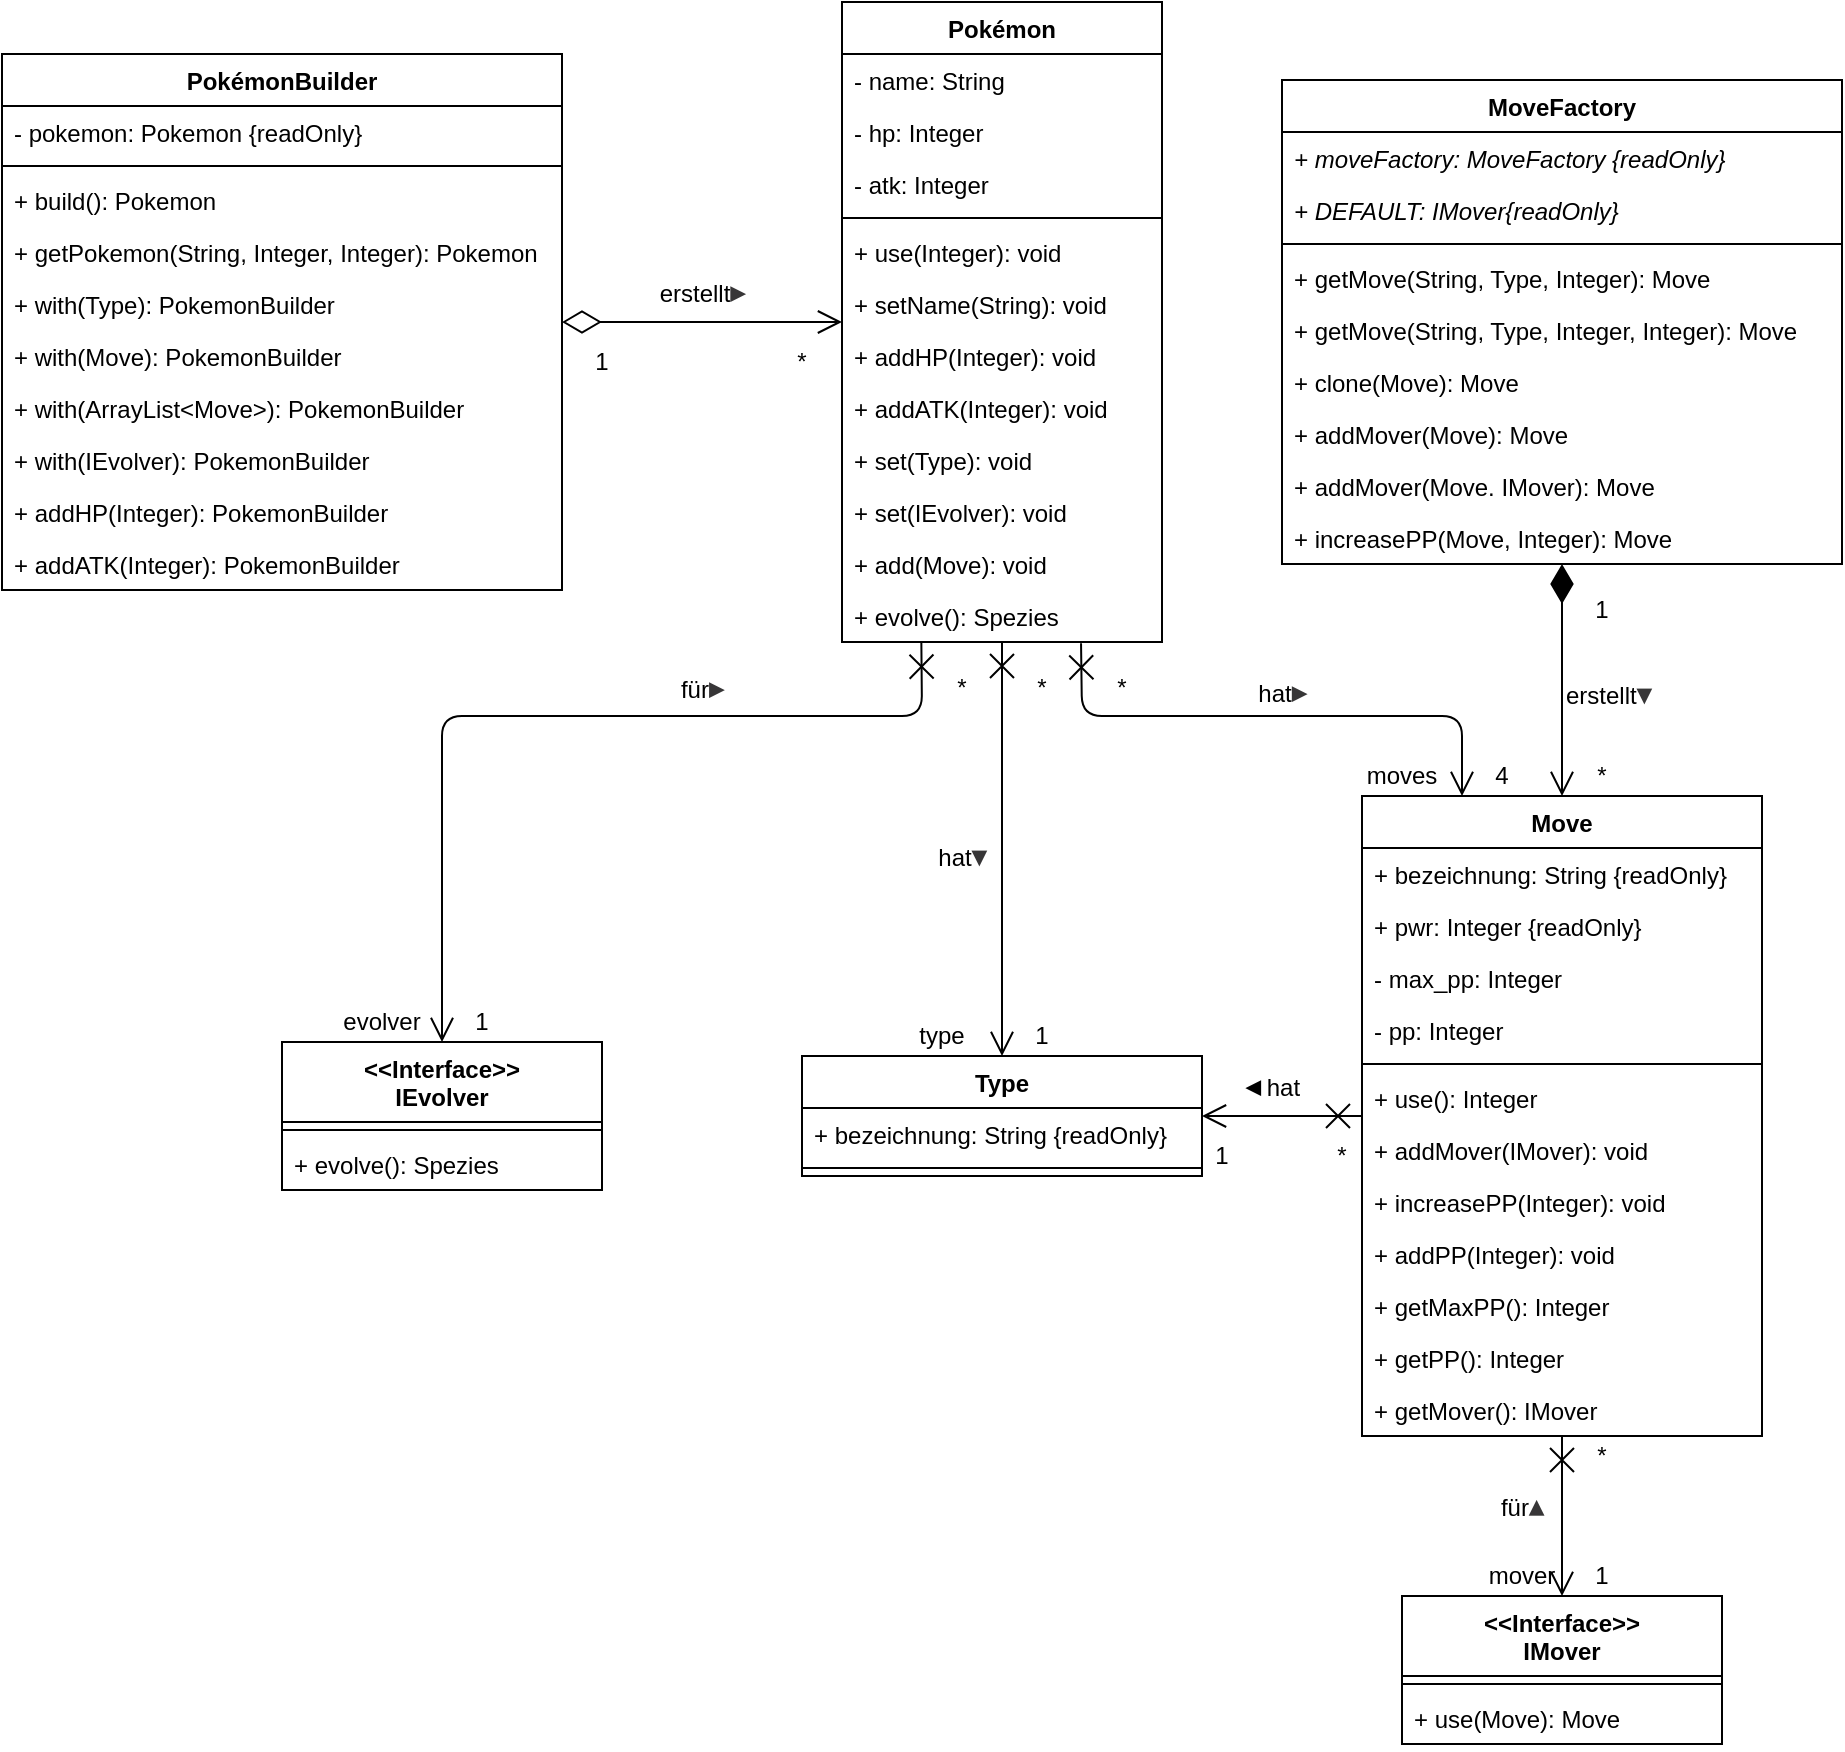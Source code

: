 <mxfile version="15.1.3" type="device"><diagram id="-PFFVhAdtls2zsqNMGHh" name="Seite-1"><mxGraphModel dx="1086" dy="806" grid="1" gridSize="10" guides="1" tooltips="1" connect="1" arrows="1" fold="1" page="1" pageScale="1" pageWidth="827" pageHeight="1169" math="0" shadow="0"><root><mxCell id="0"/><mxCell id="1" parent="0"/><mxCell id="fDHwg2atX84vYEA_0N4M-1" value="Pokémon" style="swimlane;fontStyle=1;align=center;verticalAlign=top;childLayout=stackLayout;horizontal=1;startSize=26;horizontalStack=0;resizeParent=1;resizeParentMax=0;resizeLast=0;collapsible=1;marginBottom=0;" parent="1" vertex="1"><mxGeometry x="460" y="40" width="160" height="320" as="geometry"/></mxCell><mxCell id="fDHwg2atX84vYEA_0N4M-2" value="- name: String" style="text;strokeColor=none;fillColor=none;align=left;verticalAlign=top;spacingLeft=4;spacingRight=4;overflow=hidden;rotatable=0;points=[[0,0.5],[1,0.5]];portConstraint=eastwest;" parent="fDHwg2atX84vYEA_0N4M-1" vertex="1"><mxGeometry y="26" width="160" height="26" as="geometry"/></mxCell><mxCell id="fDHwg2atX84vYEA_0N4M-5" value="- hp: Integer" style="text;strokeColor=none;fillColor=none;align=left;verticalAlign=top;spacingLeft=4;spacingRight=4;overflow=hidden;rotatable=0;points=[[0,0.5],[1,0.5]];portConstraint=eastwest;" parent="fDHwg2atX84vYEA_0N4M-1" vertex="1"><mxGeometry y="52" width="160" height="26" as="geometry"/></mxCell><mxCell id="fDHwg2atX84vYEA_0N4M-6" value="- atk: Integer" style="text;strokeColor=none;fillColor=none;align=left;verticalAlign=top;spacingLeft=4;spacingRight=4;overflow=hidden;rotatable=0;points=[[0,0.5],[1,0.5]];portConstraint=eastwest;" parent="fDHwg2atX84vYEA_0N4M-1" vertex="1"><mxGeometry y="78" width="160" height="26" as="geometry"/></mxCell><mxCell id="fDHwg2atX84vYEA_0N4M-3" value="" style="line;strokeWidth=1;fillColor=none;align=left;verticalAlign=middle;spacingTop=-1;spacingLeft=3;spacingRight=3;rotatable=0;labelPosition=right;points=[];portConstraint=eastwest;" parent="fDHwg2atX84vYEA_0N4M-1" vertex="1"><mxGeometry y="104" width="160" height="8" as="geometry"/></mxCell><mxCell id="yETV99tbGU5Zvz6asM-F-13" value="+ use(Integer): void" style="text;strokeColor=none;fillColor=none;align=left;verticalAlign=top;spacingLeft=4;spacingRight=4;overflow=hidden;rotatable=0;points=[[0,0.5],[1,0.5]];portConstraint=eastwest;" parent="fDHwg2atX84vYEA_0N4M-1" vertex="1"><mxGeometry y="112" width="160" height="26" as="geometry"/></mxCell><mxCell id="fDHwg2atX84vYEA_0N4M-4" value="+ setName(String): void" style="text;strokeColor=none;fillColor=none;align=left;verticalAlign=top;spacingLeft=4;spacingRight=4;overflow=hidden;rotatable=0;points=[[0,0.5],[1,0.5]];portConstraint=eastwest;" parent="fDHwg2atX84vYEA_0N4M-1" vertex="1"><mxGeometry y="138" width="160" height="26" as="geometry"/></mxCell><mxCell id="fDHwg2atX84vYEA_0N4M-7" value="+ addHP(Integer): void" style="text;strokeColor=none;fillColor=none;align=left;verticalAlign=top;spacingLeft=4;spacingRight=4;overflow=hidden;rotatable=0;points=[[0,0.5],[1,0.5]];portConstraint=eastwest;" parent="fDHwg2atX84vYEA_0N4M-1" vertex="1"><mxGeometry y="164" width="160" height="26" as="geometry"/></mxCell><mxCell id="fDHwg2atX84vYEA_0N4M-8" value="+ addATK(Integer): void" style="text;strokeColor=none;fillColor=none;align=left;verticalAlign=top;spacingLeft=4;spacingRight=4;overflow=hidden;rotatable=0;points=[[0,0.5],[1,0.5]];portConstraint=eastwest;" parent="fDHwg2atX84vYEA_0N4M-1" vertex="1"><mxGeometry y="190" width="160" height="26" as="geometry"/></mxCell><mxCell id="yETV99tbGU5Zvz6asM-F-10" value="+ set(Type): void" style="text;strokeColor=none;fillColor=none;align=left;verticalAlign=top;spacingLeft=4;spacingRight=4;overflow=hidden;rotatable=0;points=[[0,0.5],[1,0.5]];portConstraint=eastwest;" parent="fDHwg2atX84vYEA_0N4M-1" vertex="1"><mxGeometry y="216" width="160" height="26" as="geometry"/></mxCell><mxCell id="yETV99tbGU5Zvz6asM-F-11" value="+ set(IEvolver): void" style="text;strokeColor=none;fillColor=none;align=left;verticalAlign=top;spacingLeft=4;spacingRight=4;overflow=hidden;rotatable=0;points=[[0,0.5],[1,0.5]];portConstraint=eastwest;" parent="fDHwg2atX84vYEA_0N4M-1" vertex="1"><mxGeometry y="242" width="160" height="26" as="geometry"/></mxCell><mxCell id="yETV99tbGU5Zvz6asM-F-12" value="+ add(Move): void" style="text;strokeColor=none;fillColor=none;align=left;verticalAlign=top;spacingLeft=4;spacingRight=4;overflow=hidden;rotatable=0;points=[[0,0.5],[1,0.5]];portConstraint=eastwest;" parent="fDHwg2atX84vYEA_0N4M-1" vertex="1"><mxGeometry y="268" width="160" height="26" as="geometry"/></mxCell><mxCell id="fDHwg2atX84vYEA_0N4M-52" value="+ evolve(): Spezies" style="text;strokeColor=none;fillColor=none;align=left;verticalAlign=top;spacingLeft=4;spacingRight=4;overflow=hidden;rotatable=0;points=[[0,0.5],[1,0.5]];portConstraint=eastwest;" parent="fDHwg2atX84vYEA_0N4M-1" vertex="1"><mxGeometry y="294" width="160" height="26" as="geometry"/></mxCell><mxCell id="fDHwg2atX84vYEA_0N4M-9" value="PokémonBuilder" style="swimlane;fontStyle=1;align=center;verticalAlign=top;childLayout=stackLayout;horizontal=1;startSize=26;horizontalStack=0;resizeParent=1;resizeParentMax=0;resizeLast=0;collapsible=1;marginBottom=0;" parent="1" vertex="1"><mxGeometry x="40" y="66" width="280" height="268" as="geometry"/></mxCell><mxCell id="fDHwg2atX84vYEA_0N4M-16" value="- pokemon: Pokemon {readOnly}" style="text;strokeColor=none;fillColor=none;align=left;verticalAlign=top;spacingLeft=4;spacingRight=4;overflow=hidden;rotatable=0;points=[[0,0.5],[1,0.5]];portConstraint=eastwest;" parent="fDHwg2atX84vYEA_0N4M-9" vertex="1"><mxGeometry y="26" width="280" height="26" as="geometry"/></mxCell><mxCell id="fDHwg2atX84vYEA_0N4M-11" value="" style="line;strokeWidth=1;fillColor=none;align=left;verticalAlign=middle;spacingTop=-1;spacingLeft=3;spacingRight=3;rotatable=0;labelPosition=right;points=[];portConstraint=eastwest;" parent="fDHwg2atX84vYEA_0N4M-9" vertex="1"><mxGeometry y="52" width="280" height="8" as="geometry"/></mxCell><mxCell id="fDHwg2atX84vYEA_0N4M-67" value="+ build(): Pokemon" style="text;strokeColor=none;fillColor=none;align=left;verticalAlign=top;spacingLeft=4;spacingRight=4;overflow=hidden;rotatable=0;points=[[0,0.5],[1,0.5]];portConstraint=eastwest;" parent="fDHwg2atX84vYEA_0N4M-9" vertex="1"><mxGeometry y="60" width="280" height="26" as="geometry"/></mxCell><mxCell id="yETV99tbGU5Zvz6asM-F-1" value="+ getPokemon(String, Integer, Integer): Pokemon" style="text;strokeColor=none;fillColor=none;align=left;verticalAlign=top;spacingLeft=4;spacingRight=4;overflow=hidden;rotatable=0;points=[[0,0.5],[1,0.5]];portConstraint=eastwest;" parent="fDHwg2atX84vYEA_0N4M-9" vertex="1"><mxGeometry y="86" width="280" height="26" as="geometry"/></mxCell><mxCell id="fDHwg2atX84vYEA_0N4M-17" value="+ with(Type): PokemonBuilder" style="text;strokeColor=none;fillColor=none;align=left;verticalAlign=top;spacingLeft=4;spacingRight=4;overflow=hidden;rotatable=0;points=[[0,0.5],[1,0.5]];portConstraint=eastwest;" parent="fDHwg2atX84vYEA_0N4M-9" vertex="1"><mxGeometry y="112" width="280" height="26" as="geometry"/></mxCell><mxCell id="fDHwg2atX84vYEA_0N4M-68" value="+ with(Move): PokemonBuilder" style="text;strokeColor=none;fillColor=none;align=left;verticalAlign=top;spacingLeft=4;spacingRight=4;overflow=hidden;rotatable=0;points=[[0,0.5],[1,0.5]];portConstraint=eastwest;" parent="fDHwg2atX84vYEA_0N4M-9" vertex="1"><mxGeometry y="138" width="280" height="26" as="geometry"/></mxCell><mxCell id="yETV99tbGU5Zvz6asM-F-2" value="+ with(ArrayList&lt;Move&gt;): PokemonBuilder" style="text;strokeColor=none;fillColor=none;align=left;verticalAlign=top;spacingLeft=4;spacingRight=4;overflow=hidden;rotatable=0;points=[[0,0.5],[1,0.5]];portConstraint=eastwest;" parent="fDHwg2atX84vYEA_0N4M-9" vertex="1"><mxGeometry y="164" width="280" height="26" as="geometry"/></mxCell><mxCell id="yETV99tbGU5Zvz6asM-F-3" value="+ with(IEvolver): PokemonBuilder" style="text;strokeColor=none;fillColor=none;align=left;verticalAlign=top;spacingLeft=4;spacingRight=4;overflow=hidden;rotatable=0;points=[[0,0.5],[1,0.5]];portConstraint=eastwest;" parent="fDHwg2atX84vYEA_0N4M-9" vertex="1"><mxGeometry y="190" width="280" height="26" as="geometry"/></mxCell><mxCell id="yETV99tbGU5Zvz6asM-F-5" value="+ addHP(Integer): PokemonBuilder" style="text;strokeColor=none;fillColor=none;align=left;verticalAlign=top;spacingLeft=4;spacingRight=4;overflow=hidden;rotatable=0;points=[[0,0.5],[1,0.5]];portConstraint=eastwest;" parent="fDHwg2atX84vYEA_0N4M-9" vertex="1"><mxGeometry y="216" width="280" height="26" as="geometry"/></mxCell><mxCell id="yETV99tbGU5Zvz6asM-F-6" value="+ addATK(Integer): PokemonBuilder" style="text;strokeColor=none;fillColor=none;align=left;verticalAlign=top;spacingLeft=4;spacingRight=4;overflow=hidden;rotatable=0;points=[[0,0.5],[1,0.5]];portConstraint=eastwest;" parent="fDHwg2atX84vYEA_0N4M-9" vertex="1"><mxGeometry y="242" width="280" height="26" as="geometry"/></mxCell><mxCell id="fDHwg2atX84vYEA_0N4M-18" value="Move" style="swimlane;fontStyle=1;align=center;verticalAlign=top;childLayout=stackLayout;horizontal=1;startSize=26;horizontalStack=0;resizeParent=1;resizeParentMax=0;resizeLast=0;collapsible=1;marginBottom=0;" parent="1" vertex="1"><mxGeometry x="720" y="437" width="200" height="320" as="geometry"/></mxCell><mxCell id="fDHwg2atX84vYEA_0N4M-19" value="+ bezeichnung: String {readOnly}" style="text;strokeColor=none;fillColor=none;align=left;verticalAlign=top;spacingLeft=4;spacingRight=4;overflow=hidden;rotatable=0;points=[[0,0.5],[1,0.5]];portConstraint=eastwest;" parent="fDHwg2atX84vYEA_0N4M-18" vertex="1"><mxGeometry y="26" width="200" height="26" as="geometry"/></mxCell><mxCell id="fDHwg2atX84vYEA_0N4M-20" value="+ pwr: Integer {readOnly}" style="text;strokeColor=none;fillColor=none;align=left;verticalAlign=top;spacingLeft=4;spacingRight=4;overflow=hidden;rotatable=0;points=[[0,0.5],[1,0.5]];portConstraint=eastwest;" parent="fDHwg2atX84vYEA_0N4M-18" vertex="1"><mxGeometry y="52" width="200" height="26" as="geometry"/></mxCell><mxCell id="yETV99tbGU5Zvz6asM-F-20" value="- max_pp: Integer" style="text;strokeColor=none;fillColor=none;align=left;verticalAlign=top;spacingLeft=4;spacingRight=4;overflow=hidden;rotatable=0;points=[[0,0.5],[1,0.5]];portConstraint=eastwest;" parent="fDHwg2atX84vYEA_0N4M-18" vertex="1"><mxGeometry y="78" width="200" height="26" as="geometry"/></mxCell><mxCell id="fDHwg2atX84vYEA_0N4M-21" value="- pp: Integer" style="text;strokeColor=none;fillColor=none;align=left;verticalAlign=top;spacingLeft=4;spacingRight=4;overflow=hidden;rotatable=0;points=[[0,0.5],[1,0.5]];portConstraint=eastwest;" parent="fDHwg2atX84vYEA_0N4M-18" vertex="1"><mxGeometry y="104" width="200" height="26" as="geometry"/></mxCell><mxCell id="fDHwg2atX84vYEA_0N4M-22" value="" style="line;strokeWidth=1;fillColor=none;align=left;verticalAlign=middle;spacingTop=-1;spacingLeft=3;spacingRight=3;rotatable=0;labelPosition=right;points=[];portConstraint=eastwest;" parent="fDHwg2atX84vYEA_0N4M-18" vertex="1"><mxGeometry y="130" width="200" height="8" as="geometry"/></mxCell><mxCell id="yETV99tbGU5Zvz6asM-F-27" value="+ use(): Integer" style="text;strokeColor=none;fillColor=none;align=left;verticalAlign=top;spacingLeft=4;spacingRight=4;overflow=hidden;rotatable=0;points=[[0,0.5],[1,0.5]];portConstraint=eastwest;" parent="fDHwg2atX84vYEA_0N4M-18" vertex="1"><mxGeometry y="138" width="200" height="26" as="geometry"/></mxCell><mxCell id="yETV99tbGU5Zvz6asM-F-21" value="+ addMover(IMover): void" style="text;strokeColor=none;fillColor=none;align=left;verticalAlign=top;spacingLeft=4;spacingRight=4;overflow=hidden;rotatable=0;points=[[0,0.5],[1,0.5]];portConstraint=eastwest;" parent="fDHwg2atX84vYEA_0N4M-18" vertex="1"><mxGeometry y="164" width="200" height="26" as="geometry"/></mxCell><mxCell id="yETV99tbGU5Zvz6asM-F-22" value="+ increasePP(Integer): void" style="text;strokeColor=none;fillColor=none;align=left;verticalAlign=top;spacingLeft=4;spacingRight=4;overflow=hidden;rotatable=0;points=[[0,0.5],[1,0.5]];portConstraint=eastwest;" parent="fDHwg2atX84vYEA_0N4M-18" vertex="1"><mxGeometry y="190" width="200" height="26" as="geometry"/></mxCell><mxCell id="yETV99tbGU5Zvz6asM-F-23" value="+ addPP(Integer): void" style="text;strokeColor=none;fillColor=none;align=left;verticalAlign=top;spacingLeft=4;spacingRight=4;overflow=hidden;rotatable=0;points=[[0,0.5],[1,0.5]];portConstraint=eastwest;" parent="fDHwg2atX84vYEA_0N4M-18" vertex="1"><mxGeometry y="216" width="200" height="26" as="geometry"/></mxCell><mxCell id="yETV99tbGU5Zvz6asM-F-24" value="+ getMaxPP(): Integer" style="text;strokeColor=none;fillColor=none;align=left;verticalAlign=top;spacingLeft=4;spacingRight=4;overflow=hidden;rotatable=0;points=[[0,0.5],[1,0.5]];portConstraint=eastwest;" parent="fDHwg2atX84vYEA_0N4M-18" vertex="1"><mxGeometry y="242" width="200" height="26" as="geometry"/></mxCell><mxCell id="yETV99tbGU5Zvz6asM-F-25" value="+ getPP(): Integer" style="text;strokeColor=none;fillColor=none;align=left;verticalAlign=top;spacingLeft=4;spacingRight=4;overflow=hidden;rotatable=0;points=[[0,0.5],[1,0.5]];portConstraint=eastwest;" parent="fDHwg2atX84vYEA_0N4M-18" vertex="1"><mxGeometry y="268" width="200" height="26" as="geometry"/></mxCell><mxCell id="yETV99tbGU5Zvz6asM-F-26" value="+ getMover(): IMover" style="text;strokeColor=none;fillColor=none;align=left;verticalAlign=top;spacingLeft=4;spacingRight=4;overflow=hidden;rotatable=0;points=[[0,0.5],[1,0.5]];portConstraint=eastwest;" parent="fDHwg2atX84vYEA_0N4M-18" vertex="1"><mxGeometry y="294" width="200" height="26" as="geometry"/></mxCell><mxCell id="fDHwg2atX84vYEA_0N4M-26" value="Type" style="swimlane;fontStyle=1;align=center;verticalAlign=top;childLayout=stackLayout;horizontal=1;startSize=26;horizontalStack=0;resizeParent=1;resizeParentMax=0;resizeLast=0;collapsible=1;marginBottom=0;" parent="1" vertex="1"><mxGeometry x="440" y="567" width="200" height="60" as="geometry"/></mxCell><mxCell id="fDHwg2atX84vYEA_0N4M-27" value="+ bezeichnung: String {readOnly}" style="text;strokeColor=none;fillColor=none;align=left;verticalAlign=top;spacingLeft=4;spacingRight=4;overflow=hidden;rotatable=0;points=[[0,0.5],[1,0.5]];portConstraint=eastwest;" parent="fDHwg2atX84vYEA_0N4M-26" vertex="1"><mxGeometry y="26" width="200" height="26" as="geometry"/></mxCell><mxCell id="fDHwg2atX84vYEA_0N4M-30" value="" style="line;strokeWidth=1;fillColor=none;align=left;verticalAlign=middle;spacingTop=-1;spacingLeft=3;spacingRight=3;rotatable=0;labelPosition=right;points=[];portConstraint=eastwest;" parent="fDHwg2atX84vYEA_0N4M-26" vertex="1"><mxGeometry y="52" width="200" height="8" as="geometry"/></mxCell><mxCell id="fDHwg2atX84vYEA_0N4M-53" value="" style="endArrow=open;html=1;startArrow=diamondThin;startFill=0;startSize=17;endFill=0;endSize=10;" parent="1" source="fDHwg2atX84vYEA_0N4M-9" target="fDHwg2atX84vYEA_0N4M-1" edge="1"><mxGeometry width="50" height="50" relative="1" as="geometry"><mxPoint x="600" y="547" as="sourcePoint"/><mxPoint x="650" y="497" as="targetPoint"/></mxGeometry></mxCell><mxCell id="fDHwg2atX84vYEA_0N4M-54" value="" style="endArrow=open;html=1;startArrow=cross;startFill=0;startSize=10;endFill=0;endSize=10;" parent="1" source="fDHwg2atX84vYEA_0N4M-1" target="fDHwg2atX84vYEA_0N4M-26" edge="1"><mxGeometry width="50" height="50" relative="1" as="geometry"><mxPoint x="350" y="275" as="sourcePoint"/><mxPoint x="470.0" y="275" as="targetPoint"/></mxGeometry></mxCell><mxCell id="fDHwg2atX84vYEA_0N4M-55" value="" style="endArrow=open;html=1;startArrow=cross;startFill=0;startSize=10;endFill=0;endSize=10;exitX=0.248;exitY=1.013;exitDx=0;exitDy=0;exitPerimeter=0;" parent="1" source="fDHwg2atX84vYEA_0N4M-52" target="fDHwg2atX84vYEA_0N4M-60" edge="1"><mxGeometry width="50" height="50" relative="1" as="geometry"><mxPoint x="550.0" y="383" as="sourcePoint"/><mxPoint x="260" y="474" as="targetPoint"/><Array as="points"><mxPoint x="500" y="397"/><mxPoint x="260" y="397"/></Array></mxGeometry></mxCell><mxCell id="fDHwg2atX84vYEA_0N4M-56" value="" style="endArrow=open;html=1;startArrow=cross;startFill=0;startSize=10;endFill=0;endSize=10;exitX=0.747;exitY=1.026;exitDx=0;exitDy=0;entryX=0.25;entryY=0;entryDx=0;entryDy=0;exitPerimeter=0;" parent="1" source="fDHwg2atX84vYEA_0N4M-52" target="fDHwg2atX84vYEA_0N4M-18" edge="1"><mxGeometry width="50" height="50" relative="1" as="geometry"><mxPoint x="470.0" y="344" as="sourcePoint"/><mxPoint x="270" y="447" as="targetPoint"/><Array as="points"><mxPoint x="580" y="397"/><mxPoint x="770" y="397"/></Array></mxGeometry></mxCell><mxCell id="fDHwg2atX84vYEA_0N4M-60" value="&lt;&lt;Interface&gt;&gt;&#10;IEvolver" style="swimlane;fontStyle=1;align=center;verticalAlign=top;childLayout=stackLayout;horizontal=1;startSize=40;horizontalStack=0;resizeParent=1;resizeParentMax=0;resizeLast=0;collapsible=1;marginBottom=0;" parent="1" vertex="1"><mxGeometry x="180" y="560" width="160" height="74" as="geometry"/></mxCell><mxCell id="fDHwg2atX84vYEA_0N4M-64" value="" style="line;strokeWidth=1;fillColor=none;align=left;verticalAlign=middle;spacingTop=-1;spacingLeft=3;spacingRight=3;rotatable=0;labelPosition=right;points=[];portConstraint=eastwest;" parent="fDHwg2atX84vYEA_0N4M-60" vertex="1"><mxGeometry y="40" width="160" height="8" as="geometry"/></mxCell><mxCell id="fDHwg2atX84vYEA_0N4M-65" value="+ evolve(): Spezies" style="text;strokeColor=none;fillColor=none;align=left;verticalAlign=top;spacingLeft=4;spacingRight=4;overflow=hidden;rotatable=0;points=[[0,0.5],[1,0.5]];portConstraint=eastwest;" parent="fDHwg2atX84vYEA_0N4M-60" vertex="1"><mxGeometry y="48" width="160" height="26" as="geometry"/></mxCell><mxCell id="fDHwg2atX84vYEA_0N4M-69" value="MoveFactory" style="swimlane;fontStyle=1;align=center;verticalAlign=top;childLayout=stackLayout;horizontal=1;startSize=26;horizontalStack=0;resizeParent=1;resizeParentMax=0;resizeLast=0;collapsible=1;marginBottom=0;" parent="1" vertex="1"><mxGeometry x="680" y="79" width="280" height="242" as="geometry"/></mxCell><mxCell id="fDHwg2atX84vYEA_0N4M-90" value="+ moveFactory: MoveFactory {readOnly}" style="text;strokeColor=none;fillColor=none;align=left;verticalAlign=top;spacingLeft=4;spacingRight=4;overflow=hidden;rotatable=0;points=[[0,0.5],[1,0.5]];portConstraint=eastwest;fontStyle=2" parent="fDHwg2atX84vYEA_0N4M-69" vertex="1"><mxGeometry y="26" width="280" height="26" as="geometry"/></mxCell><mxCell id="yETV99tbGU5Zvz6asM-F-14" value="+ DEFAULT: IMover{readOnly}" style="text;strokeColor=none;fillColor=none;align=left;verticalAlign=top;spacingLeft=4;spacingRight=4;overflow=hidden;rotatable=0;points=[[0,0.5],[1,0.5]];portConstraint=eastwest;fontStyle=2" parent="fDHwg2atX84vYEA_0N4M-69" vertex="1"><mxGeometry y="52" width="280" height="26" as="geometry"/></mxCell><mxCell id="fDHwg2atX84vYEA_0N4M-73" value="" style="line;strokeWidth=1;fillColor=none;align=left;verticalAlign=middle;spacingTop=-1;spacingLeft=3;spacingRight=3;rotatable=0;labelPosition=right;points=[];portConstraint=eastwest;" parent="fDHwg2atX84vYEA_0N4M-69" vertex="1"><mxGeometry y="78" width="280" height="8" as="geometry"/></mxCell><mxCell id="fDHwg2atX84vYEA_0N4M-74" value="+ getMove(String, Type, Integer): Move" style="text;strokeColor=none;fillColor=none;align=left;verticalAlign=top;spacingLeft=4;spacingRight=4;overflow=hidden;rotatable=0;points=[[0,0.5],[1,0.5]];portConstraint=eastwest;fontStyle=0" parent="fDHwg2atX84vYEA_0N4M-69" vertex="1"><mxGeometry y="86" width="280" height="26" as="geometry"/></mxCell><mxCell id="yETV99tbGU5Zvz6asM-F-15" value="+ getMove(String, Type, Integer, Integer): Move" style="text;strokeColor=none;fillColor=none;align=left;verticalAlign=top;spacingLeft=4;spacingRight=4;overflow=hidden;rotatable=0;points=[[0,0.5],[1,0.5]];portConstraint=eastwest;fontStyle=0" parent="fDHwg2atX84vYEA_0N4M-69" vertex="1"><mxGeometry y="112" width="280" height="26" as="geometry"/></mxCell><mxCell id="yETV99tbGU5Zvz6asM-F-16" value="+ clone(Move): Move" style="text;strokeColor=none;fillColor=none;align=left;verticalAlign=top;spacingLeft=4;spacingRight=4;overflow=hidden;rotatable=0;points=[[0,0.5],[1,0.5]];portConstraint=eastwest;fontStyle=0" parent="fDHwg2atX84vYEA_0N4M-69" vertex="1"><mxGeometry y="138" width="280" height="26" as="geometry"/></mxCell><mxCell id="yETV99tbGU5Zvz6asM-F-17" value="+ addMover(Move): Move" style="text;strokeColor=none;fillColor=none;align=left;verticalAlign=top;spacingLeft=4;spacingRight=4;overflow=hidden;rotatable=0;points=[[0,0.5],[1,0.5]];portConstraint=eastwest;" parent="fDHwg2atX84vYEA_0N4M-69" vertex="1"><mxGeometry y="164" width="280" height="26" as="geometry"/></mxCell><mxCell id="yETV99tbGU5Zvz6asM-F-18" value="+ addMover(Move. IMover): Move" style="text;strokeColor=none;fillColor=none;align=left;verticalAlign=top;spacingLeft=4;spacingRight=4;overflow=hidden;rotatable=0;points=[[0,0.5],[1,0.5]];portConstraint=eastwest;" parent="fDHwg2atX84vYEA_0N4M-69" vertex="1"><mxGeometry y="190" width="280" height="26" as="geometry"/></mxCell><mxCell id="fDHwg2atX84vYEA_0N4M-75" value="+ increasePP(Move, Integer): Move" style="text;strokeColor=none;fillColor=none;align=left;verticalAlign=top;spacingLeft=4;spacingRight=4;overflow=hidden;rotatable=0;points=[[0,0.5],[1,0.5]];portConstraint=eastwest;" parent="fDHwg2atX84vYEA_0N4M-69" vertex="1"><mxGeometry y="216" width="280" height="26" as="geometry"/></mxCell><mxCell id="fDHwg2atX84vYEA_0N4M-77" value="" style="endArrow=open;html=1;startArrow=diamondThin;startFill=1;startSize=17;endFill=0;endSize=10;" parent="1" source="fDHwg2atX84vYEA_0N4M-69" target="fDHwg2atX84vYEA_0N4M-18" edge="1"><mxGeometry width="50" height="50" relative="1" as="geometry"><mxPoint x="1130" y="487" as="sourcePoint"/><mxPoint x="470" y="232.0" as="targetPoint"/></mxGeometry></mxCell><mxCell id="fDHwg2atX84vYEA_0N4M-78" value="&lt;&lt;Interface&gt;&gt;&#10;IMover" style="swimlane;fontStyle=1;align=center;verticalAlign=top;childLayout=stackLayout;horizontal=1;startSize=40;horizontalStack=0;resizeParent=1;resizeParentMax=0;resizeLast=0;collapsible=1;marginBottom=0;" parent="1" vertex="1"><mxGeometry x="740" y="837" width="160" height="74" as="geometry"/></mxCell><mxCell id="fDHwg2atX84vYEA_0N4M-79" value="" style="line;strokeWidth=1;fillColor=none;align=left;verticalAlign=middle;spacingTop=-1;spacingLeft=3;spacingRight=3;rotatable=0;labelPosition=right;points=[];portConstraint=eastwest;" parent="fDHwg2atX84vYEA_0N4M-78" vertex="1"><mxGeometry y="40" width="160" height="8" as="geometry"/></mxCell><mxCell id="fDHwg2atX84vYEA_0N4M-80" value="+ use(Move): Move" style="text;strokeColor=none;fillColor=none;align=left;verticalAlign=top;spacingLeft=4;spacingRight=4;overflow=hidden;rotatable=0;points=[[0,0.5],[1,0.5]];portConstraint=eastwest;" parent="fDHwg2atX84vYEA_0N4M-78" vertex="1"><mxGeometry y="48" width="160" height="26" as="geometry"/></mxCell><mxCell id="fDHwg2atX84vYEA_0N4M-82" value="" style="endArrow=open;html=1;startArrow=cross;startFill=0;startSize=10;endFill=0;endSize=10;" parent="1" source="fDHwg2atX84vYEA_0N4M-18" target="fDHwg2atX84vYEA_0N4M-78" edge="1"><mxGeometry width="50" height="50" relative="1" as="geometry"><mxPoint x="270" y="563" as="sourcePoint"/><mxPoint x="270" y="687" as="targetPoint"/></mxGeometry></mxCell><mxCell id="fDHwg2atX84vYEA_0N4M-83" value="1" style="text;html=1;strokeColor=none;fillColor=none;align=center;verticalAlign=middle;whiteSpace=wrap;rounded=0;" parent="1" vertex="1"><mxGeometry x="320" y="210" width="40" height="20" as="geometry"/></mxCell><mxCell id="fDHwg2atX84vYEA_0N4M-84" value="*" style="text;html=1;strokeColor=none;fillColor=none;align=center;verticalAlign=middle;whiteSpace=wrap;rounded=0;" parent="1" vertex="1"><mxGeometry x="420" y="210" width="40" height="20" as="geometry"/></mxCell><mxCell id="fDHwg2atX84vYEA_0N4M-86" value="1" style="text;html=1;strokeColor=none;fillColor=none;align=center;verticalAlign=middle;whiteSpace=wrap;rounded=0;" parent="1" vertex="1"><mxGeometry x="820" y="334" width="40" height="20" as="geometry"/></mxCell><mxCell id="fDHwg2atX84vYEA_0N4M-87" value="*" style="text;html=1;strokeColor=none;fillColor=none;align=center;verticalAlign=middle;whiteSpace=wrap;rounded=0;" parent="1" vertex="1"><mxGeometry x="820" y="417" width="40" height="20" as="geometry"/></mxCell><mxCell id="fDHwg2atX84vYEA_0N4M-93" value="1" style="text;html=1;strokeColor=none;fillColor=none;align=center;verticalAlign=middle;whiteSpace=wrap;rounded=0;" parent="1" vertex="1"><mxGeometry x="260" y="540" width="40" height="20" as="geometry"/></mxCell><mxCell id="fDHwg2atX84vYEA_0N4M-94" value="4" style="text;html=1;strokeColor=none;fillColor=none;align=center;verticalAlign=middle;whiteSpace=wrap;rounded=0;" parent="1" vertex="1"><mxGeometry x="770" y="417" width="40" height="20" as="geometry"/></mxCell><mxCell id="fDHwg2atX84vYEA_0N4M-95" value="1" style="text;html=1;strokeColor=none;fillColor=none;align=center;verticalAlign=middle;whiteSpace=wrap;rounded=0;" parent="1" vertex="1"><mxGeometry x="540" y="547" width="40" height="20" as="geometry"/></mxCell><mxCell id="fDHwg2atX84vYEA_0N4M-96" value="*" style="text;html=1;strokeColor=none;fillColor=none;align=center;verticalAlign=middle;whiteSpace=wrap;rounded=0;" parent="1" vertex="1"><mxGeometry x="500" y="373" width="40" height="20" as="geometry"/></mxCell><mxCell id="fDHwg2atX84vYEA_0N4M-97" value="*" style="text;html=1;strokeColor=none;fillColor=none;align=center;verticalAlign=middle;whiteSpace=wrap;rounded=0;" parent="1" vertex="1"><mxGeometry x="540" y="373" width="40" height="20" as="geometry"/></mxCell><mxCell id="fDHwg2atX84vYEA_0N4M-98" value="*" style="text;html=1;strokeColor=none;fillColor=none;align=center;verticalAlign=middle;whiteSpace=wrap;rounded=0;" parent="1" vertex="1"><mxGeometry x="580" y="373" width="40" height="20" as="geometry"/></mxCell><mxCell id="fDHwg2atX84vYEA_0N4M-99" value="erstellt&lt;span style=&quot;color: rgb(55 , 54 , 55)&quot;&gt;&lt;b&gt;&lt;font style=&quot;font-size: 14px&quot;&gt;▸&lt;/font&gt;&lt;/b&gt;&lt;/span&gt;" style="text;html=1;strokeColor=none;fillColor=none;align=center;verticalAlign=middle;whiteSpace=wrap;rounded=0;" parent="1" vertex="1"><mxGeometry x="350" y="170" width="80" height="30" as="geometry"/></mxCell><mxCell id="fDHwg2atX84vYEA_0N4M-100" value="&lt;font&gt;hat&lt;/font&gt;&lt;font style=&quot;color: rgb(55 , 54 , 55) ; font-weight: bold ; font-size: 14px&quot;&gt;▾&lt;/font&gt;" style="text;html=1;strokeColor=none;fillColor=none;align=center;verticalAlign=middle;whiteSpace=wrap;rounded=0;" parent="1" vertex="1"><mxGeometry x="500" y="452" width="40" height="30" as="geometry"/></mxCell><mxCell id="fDHwg2atX84vYEA_0N4M-101" value="&lt;font&gt;hat&lt;/font&gt;&lt;font style=&quot;color: rgb(55 , 54 , 55) ; font-weight: bold ; font-size: 14px&quot;&gt;▸&lt;/font&gt;" style="text;html=1;strokeColor=none;fillColor=none;align=center;verticalAlign=middle;whiteSpace=wrap;rounded=0;" parent="1" vertex="1"><mxGeometry x="640" y="372" width="80" height="25" as="geometry"/></mxCell><mxCell id="fDHwg2atX84vYEA_0N4M-103" value="&lt;font&gt;für&lt;/font&gt;&lt;font style=&quot;color: rgb(55 , 54 , 55) ; font-weight: bold ; font-size: 14px&quot;&gt;▴&lt;/font&gt;" style="text;html=1;strokeColor=none;fillColor=none;align=center;verticalAlign=middle;whiteSpace=wrap;rounded=0;" parent="1" vertex="1"><mxGeometry x="780" y="777" width="40" height="30" as="geometry"/></mxCell><mxCell id="fDHwg2atX84vYEA_0N4M-104" value="evolver" style="text;html=1;strokeColor=none;fillColor=none;align=center;verticalAlign=middle;whiteSpace=wrap;rounded=0;" parent="1" vertex="1"><mxGeometry x="210" y="540" width="40" height="20" as="geometry"/></mxCell><mxCell id="fDHwg2atX84vYEA_0N4M-105" value="mover" style="text;html=1;strokeColor=none;fillColor=none;align=center;verticalAlign=middle;whiteSpace=wrap;rounded=0;" parent="1" vertex="1"><mxGeometry x="780" y="817" width="40" height="20" as="geometry"/></mxCell><mxCell id="fDHwg2atX84vYEA_0N4M-106" value="1" style="text;html=1;strokeColor=none;fillColor=none;align=center;verticalAlign=middle;whiteSpace=wrap;rounded=0;" parent="1" vertex="1"><mxGeometry x="820" y="817" width="40" height="20" as="geometry"/></mxCell><mxCell id="fDHwg2atX84vYEA_0N4M-107" value="*" style="text;html=1;strokeColor=none;fillColor=none;align=center;verticalAlign=middle;whiteSpace=wrap;rounded=0;" parent="1" vertex="1"><mxGeometry x="820" y="757" width="40" height="20" as="geometry"/></mxCell><mxCell id="fDHwg2atX84vYEA_0N4M-109" value="&lt;div style=&quot;&quot;&gt;&lt;span&gt;erstellt&lt;/span&gt;&lt;b style=&quot;color: rgb(55 , 54 , 55) ; font-size: 14px&quot;&gt;▾&lt;/b&gt;&lt;/div&gt;" style="text;html=1;strokeColor=none;fillColor=none;align=left;verticalAlign=middle;whiteSpace=wrap;rounded=0;" parent="1" vertex="1"><mxGeometry x="820" y="370.5" width="60" height="30" as="geometry"/></mxCell><mxCell id="204VMOM1h7FEhg9SyEo9-1" value="" style="endArrow=open;html=1;startArrow=cross;startFill=0;startSize=10;endFill=0;endSize=10;" parent="1" source="fDHwg2atX84vYEA_0N4M-18" target="fDHwg2atX84vYEA_0N4M-26" edge="1"><mxGeometry width="50" height="50" relative="1" as="geometry"><mxPoint x="550.0" y="383" as="sourcePoint"/><mxPoint x="550.0" y="512" as="targetPoint"/></mxGeometry></mxCell><mxCell id="204VMOM1h7FEhg9SyEo9-2" value="&lt;span style=&quot;color: rgb(0 , 0 , 0) ; font-family: &amp;#34;helvetica&amp;#34; ; font-style: normal ; letter-spacing: normal ; text-align: center ; text-indent: 0px ; text-transform: none ; word-spacing: 0px ; display: inline ; float: none&quot;&gt;&lt;font size=&quot;1&quot;&gt;&lt;b style=&quot;font-size: 14px&quot;&gt;◂&lt;/b&gt;&lt;/font&gt;&lt;/span&gt;&lt;span style=&quot;color: rgb(0 , 0 , 0) ; font-family: &amp;#34;helvetica&amp;#34; ; font-size: 12px ; font-style: normal ; font-weight: 400 ; letter-spacing: normal ; text-align: center ; text-indent: 0px ; text-transform: none ; word-spacing: 0px ; display: inline ; float: none&quot;&gt;&amp;nbsp;hat&lt;/span&gt;" style="text;whiteSpace=wrap;html=1;fontSize=14;fontFamily=Helvetica;" parent="1" vertex="1"><mxGeometry x="660" y="567" width="40" height="30" as="geometry"/></mxCell><mxCell id="yETV99tbGU5Zvz6asM-F-7" value="type" style="text;html=1;strokeColor=none;fillColor=none;align=center;verticalAlign=middle;whiteSpace=wrap;rounded=0;" parent="1" vertex="1"><mxGeometry x="490" y="547" width="40" height="20" as="geometry"/></mxCell><mxCell id="yETV99tbGU5Zvz6asM-F-8" value="&lt;font&gt;für&lt;/font&gt;&lt;font style=&quot;color: rgb(55 , 54 , 55) ; font-weight: bold ; font-size: 14px&quot;&gt;▸&lt;/font&gt;" style="text;html=1;strokeColor=none;fillColor=none;align=center;verticalAlign=middle;whiteSpace=wrap;rounded=0;" parent="1" vertex="1"><mxGeometry x="350" y="370.5" width="80" height="25" as="geometry"/></mxCell><mxCell id="yETV99tbGU5Zvz6asM-F-9" value="moves" style="text;html=1;strokeColor=none;fillColor=none;align=center;verticalAlign=middle;whiteSpace=wrap;rounded=0;" parent="1" vertex="1"><mxGeometry x="720" y="417" width="40" height="20" as="geometry"/></mxCell><mxCell id="yETV99tbGU5Zvz6asM-F-28" value="1" style="text;html=1;strokeColor=none;fillColor=none;align=center;verticalAlign=middle;whiteSpace=wrap;rounded=0;" parent="1" vertex="1"><mxGeometry x="630" y="607" width="40" height="20" as="geometry"/></mxCell><mxCell id="yETV99tbGU5Zvz6asM-F-29" value="*" style="text;html=1;strokeColor=none;fillColor=none;align=center;verticalAlign=middle;whiteSpace=wrap;rounded=0;" parent="1" vertex="1"><mxGeometry x="690" y="607" width="40" height="20" as="geometry"/></mxCell></root></mxGraphModel></diagram></mxfile>